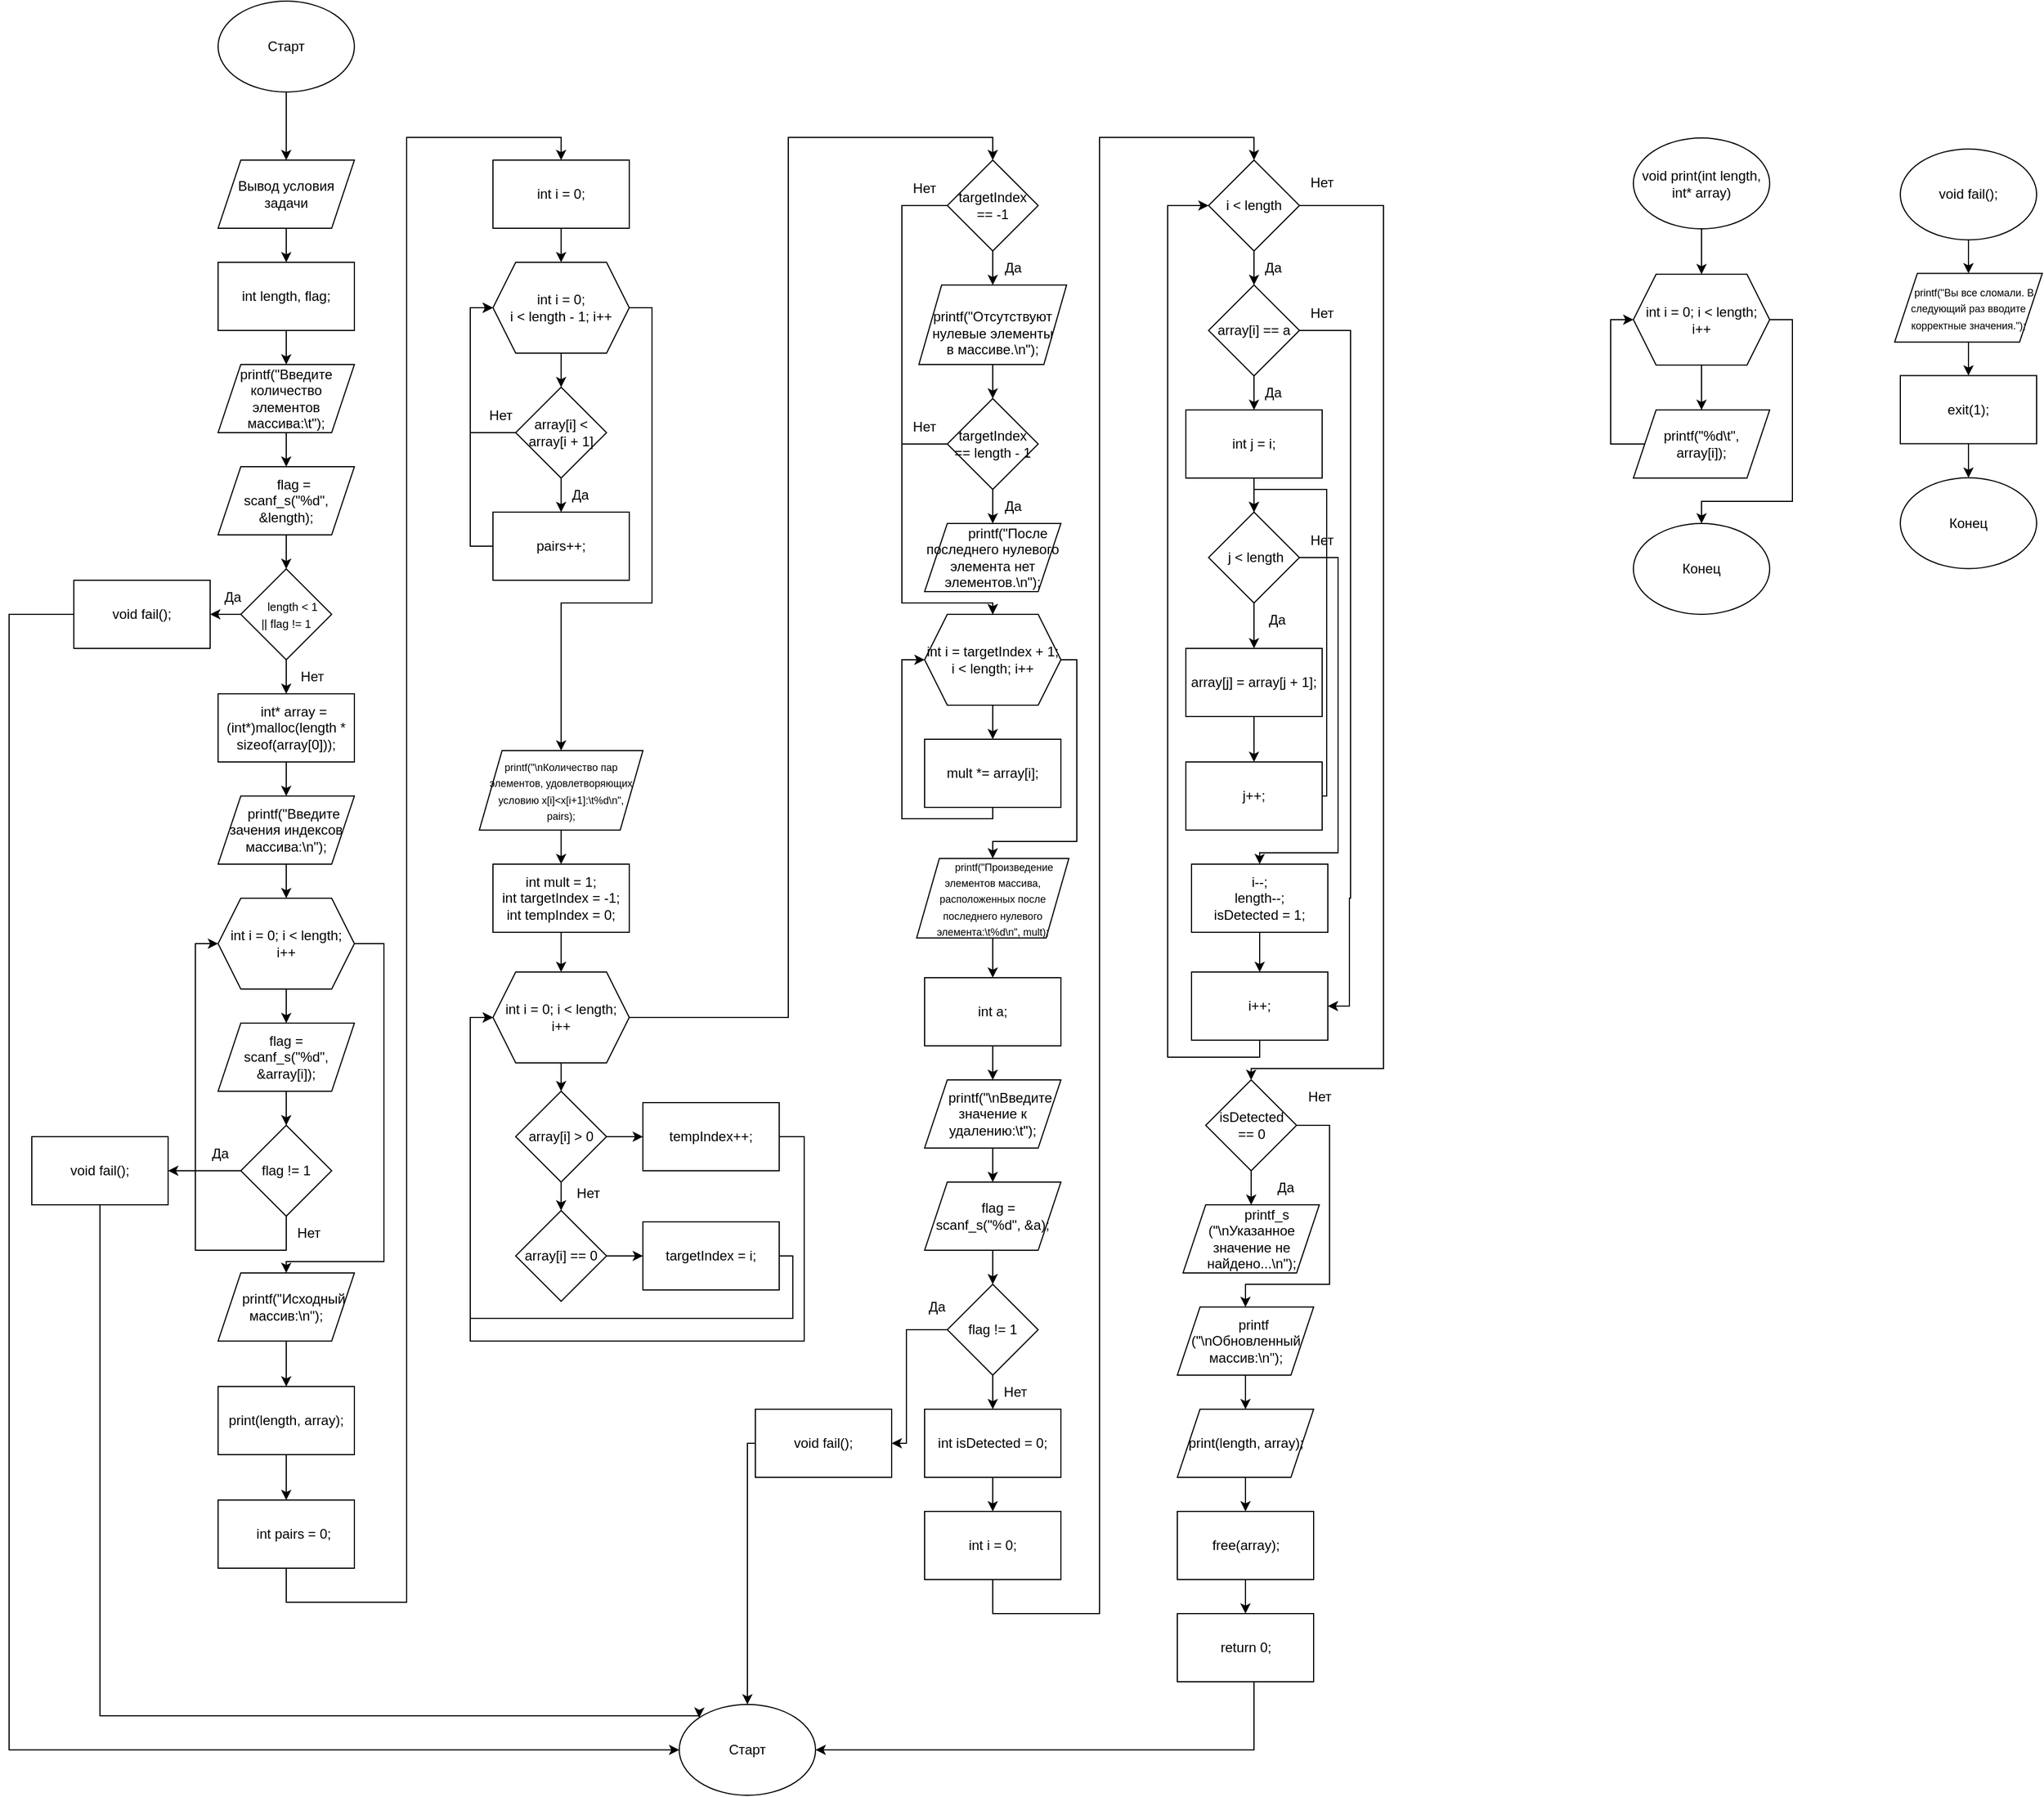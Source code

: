 <mxfile version="22.1.4" type="device">
  <diagram id="C5RBs43oDa-KdzZeNtuy" name="Page-1">
    <mxGraphModel dx="1210" dy="2623" grid="1" gridSize="10" guides="1" tooltips="1" connect="1" arrows="1" fold="1" page="1" pageScale="1" pageWidth="827" pageHeight="1169" math="0" shadow="0">
      <root>
        <mxCell id="WIyWlLk6GJQsqaUBKTNV-0" />
        <mxCell id="WIyWlLk6GJQsqaUBKTNV-1" parent="WIyWlLk6GJQsqaUBKTNV-0" />
        <mxCell id="Y9hDA8jvn1Iqzjb3GO8k-1" style="edgeStyle=orthogonalEdgeStyle;rounded=0;orthogonalLoop=1;jettySize=auto;html=1;entryX=0.5;entryY=0;entryDx=0;entryDy=0;" parent="WIyWlLk6GJQsqaUBKTNV-1" source="Y9hDA8jvn1Iqzjb3GO8k-0" target="Y9hDA8jvn1Iqzjb3GO8k-5" edge="1">
          <mxGeometry relative="1" as="geometry">
            <mxPoint x="414" y="-170" as="targetPoint" />
          </mxGeometry>
        </mxCell>
        <mxCell id="Y9hDA8jvn1Iqzjb3GO8k-0" value="Старт" style="ellipse;whiteSpace=wrap;html=1;" parent="WIyWlLk6GJQsqaUBKTNV-1" vertex="1">
          <mxGeometry x="354" y="-310" width="120" height="80" as="geometry" />
        </mxCell>
        <mxCell id="Y9hDA8jvn1Iqzjb3GO8k-7" style="edgeStyle=orthogonalEdgeStyle;rounded=0;orthogonalLoop=1;jettySize=auto;html=1;entryX=0.5;entryY=0;entryDx=0;entryDy=0;" parent="WIyWlLk6GJQsqaUBKTNV-1" source="Y9hDA8jvn1Iqzjb3GO8k-5" target="Y9hDA8jvn1Iqzjb3GO8k-6" edge="1">
          <mxGeometry relative="1" as="geometry" />
        </mxCell>
        <mxCell id="Y9hDA8jvn1Iqzjb3GO8k-5" value="Вывод условия задачи" style="shape=parallelogram;perimeter=parallelogramPerimeter;whiteSpace=wrap;html=1;fixedSize=1;" parent="WIyWlLk6GJQsqaUBKTNV-1" vertex="1">
          <mxGeometry x="354" y="-170" width="120" height="60" as="geometry" />
        </mxCell>
        <mxCell id="Y9hDA8jvn1Iqzjb3GO8k-30" style="edgeStyle=orthogonalEdgeStyle;rounded=0;orthogonalLoop=1;jettySize=auto;html=1;entryX=0.5;entryY=0;entryDx=0;entryDy=0;" parent="WIyWlLk6GJQsqaUBKTNV-1" source="Y9hDA8jvn1Iqzjb3GO8k-6" target="Y9hDA8jvn1Iqzjb3GO8k-29" edge="1">
          <mxGeometry relative="1" as="geometry" />
        </mxCell>
        <mxCell id="Y9hDA8jvn1Iqzjb3GO8k-6" value="int length, flag;" style="rounded=0;whiteSpace=wrap;html=1;" parent="WIyWlLk6GJQsqaUBKTNV-1" vertex="1">
          <mxGeometry x="354" y="-80" width="120" height="60" as="geometry" />
        </mxCell>
        <mxCell id="Y9hDA8jvn1Iqzjb3GO8k-18" style="edgeStyle=orthogonalEdgeStyle;rounded=0;orthogonalLoop=1;jettySize=auto;html=1;entryX=0.5;entryY=0;entryDx=0;entryDy=0;" parent="WIyWlLk6GJQsqaUBKTNV-1" source="Y9hDA8jvn1Iqzjb3GO8k-9" target="Y9hDA8jvn1Iqzjb3GO8k-16" edge="1">
          <mxGeometry relative="1" as="geometry" />
        </mxCell>
        <mxCell id="Y9hDA8jvn1Iqzjb3GO8k-9" value="exit(1);" style="rounded=0;whiteSpace=wrap;html=1;" parent="WIyWlLk6GJQsqaUBKTNV-1" vertex="1">
          <mxGeometry x="1835" y="19.75" width="120" height="60" as="geometry" />
        </mxCell>
        <mxCell id="Y9hDA8jvn1Iqzjb3GO8k-21" style="edgeStyle=orthogonalEdgeStyle;rounded=0;orthogonalLoop=1;jettySize=auto;html=1;entryX=0.5;entryY=0;entryDx=0;entryDy=0;" parent="WIyWlLk6GJQsqaUBKTNV-1" source="Y9hDA8jvn1Iqzjb3GO8k-13" target="Y9hDA8jvn1Iqzjb3GO8k-20" edge="1">
          <mxGeometry relative="1" as="geometry" />
        </mxCell>
        <mxCell id="SnczwAfLIbJCnH8Hz4EH-12" style="edgeStyle=orthogonalEdgeStyle;rounded=0;orthogonalLoop=1;jettySize=auto;html=1;entryX=1;entryY=0.5;entryDx=0;entryDy=0;" parent="WIyWlLk6GJQsqaUBKTNV-1" source="Y9hDA8jvn1Iqzjb3GO8k-13" target="Y9hDA8jvn1Iqzjb3GO8k-95" edge="1">
          <mxGeometry relative="1" as="geometry" />
        </mxCell>
        <mxCell id="Y9hDA8jvn1Iqzjb3GO8k-13" value="&lt;div&gt;&lt;font style=&quot;font-size: 10px;&quot;&gt;&amp;nbsp; &amp;nbsp; length &amp;lt; 1&lt;/font&gt;&lt;/div&gt;&lt;div&gt;&lt;font style=&quot;font-size: 10px;&quot;&gt;|| flag != 1&lt;/font&gt;&lt;/div&gt;" style="rhombus;whiteSpace=wrap;html=1;" parent="WIyWlLk6GJQsqaUBKTNV-1" vertex="1">
          <mxGeometry x="374" y="190" width="80" height="80" as="geometry" />
        </mxCell>
        <mxCell id="Y9hDA8jvn1Iqzjb3GO8k-22" style="edgeStyle=orthogonalEdgeStyle;rounded=0;orthogonalLoop=1;jettySize=auto;html=1;entryX=0.5;entryY=0;entryDx=0;entryDy=0;" parent="WIyWlLk6GJQsqaUBKTNV-1" source="Y9hDA8jvn1Iqzjb3GO8k-14" target="Y9hDA8jvn1Iqzjb3GO8k-13" edge="1">
          <mxGeometry relative="1" as="geometry" />
        </mxCell>
        <mxCell id="Y9hDA8jvn1Iqzjb3GO8k-14" value="&amp;nbsp; &amp;nbsp; flag = scanf_s(&quot;%d&quot;, &amp;amp;length);" style="shape=parallelogram;perimeter=parallelogramPerimeter;whiteSpace=wrap;html=1;fixedSize=1;" parent="WIyWlLk6GJQsqaUBKTNV-1" vertex="1">
          <mxGeometry x="354" y="100" width="120" height="60" as="geometry" />
        </mxCell>
        <mxCell id="Y9hDA8jvn1Iqzjb3GO8k-17" style="edgeStyle=orthogonalEdgeStyle;rounded=0;orthogonalLoop=1;jettySize=auto;html=1;entryX=0.5;entryY=0;entryDx=0;entryDy=0;" parent="WIyWlLk6GJQsqaUBKTNV-1" source="Y9hDA8jvn1Iqzjb3GO8k-15" target="Y9hDA8jvn1Iqzjb3GO8k-9" edge="1">
          <mxGeometry relative="1" as="geometry" />
        </mxCell>
        <mxCell id="Y9hDA8jvn1Iqzjb3GO8k-15" value="&lt;div&gt;&lt;font style=&quot;font-size: 9px;&quot;&gt;&amp;nbsp; &amp;nbsp; printf(&quot;Вы все сломали. В следующий раз вводите корректные значения.&quot;);&lt;/font&gt;&lt;/div&gt;" style="shape=parallelogram;perimeter=parallelogramPerimeter;whiteSpace=wrap;html=1;fixedSize=1;" parent="WIyWlLk6GJQsqaUBKTNV-1" vertex="1">
          <mxGeometry x="1830" y="-70.25" width="130" height="60.5" as="geometry" />
        </mxCell>
        <mxCell id="Y9hDA8jvn1Iqzjb3GO8k-16" value="Конец" style="ellipse;whiteSpace=wrap;html=1;" parent="WIyWlLk6GJQsqaUBKTNV-1" vertex="1">
          <mxGeometry x="1835" y="109.75" width="120" height="80" as="geometry" />
        </mxCell>
        <mxCell id="Y9hDA8jvn1Iqzjb3GO8k-28" style="edgeStyle=orthogonalEdgeStyle;rounded=0;orthogonalLoop=1;jettySize=auto;html=1;entryX=0.5;entryY=0;entryDx=0;entryDy=0;" parent="WIyWlLk6GJQsqaUBKTNV-1" source="Y9hDA8jvn1Iqzjb3GO8k-20" target="Y9hDA8jvn1Iqzjb3GO8k-26" edge="1">
          <mxGeometry relative="1" as="geometry" />
        </mxCell>
        <mxCell id="Y9hDA8jvn1Iqzjb3GO8k-20" value="&lt;div&gt;&amp;nbsp; &amp;nbsp; int* array = (int*)malloc(length * sizeof(array[0]));&lt;/div&gt;" style="rounded=0;whiteSpace=wrap;html=1;" parent="WIyWlLk6GJQsqaUBKTNV-1" vertex="1">
          <mxGeometry x="354" y="300" width="120" height="60" as="geometry" />
        </mxCell>
        <mxCell id="Y9hDA8jvn1Iqzjb3GO8k-24" value="Да" style="text;html=1;strokeColor=none;fillColor=none;align=center;verticalAlign=middle;whiteSpace=wrap;rounded=0;" parent="WIyWlLk6GJQsqaUBKTNV-1" vertex="1">
          <mxGeometry x="354" y="200" width="26" height="30" as="geometry" />
        </mxCell>
        <mxCell id="Y9hDA8jvn1Iqzjb3GO8k-25" value="Нет" style="text;html=1;strokeColor=none;fillColor=none;align=center;verticalAlign=middle;whiteSpace=wrap;rounded=0;" parent="WIyWlLk6GJQsqaUBKTNV-1" vertex="1">
          <mxGeometry x="418" y="270" width="38" height="30" as="geometry" />
        </mxCell>
        <mxCell id="Y9hDA8jvn1Iqzjb3GO8k-51" style="edgeStyle=orthogonalEdgeStyle;rounded=0;orthogonalLoop=1;jettySize=auto;html=1;entryX=0.5;entryY=0;entryDx=0;entryDy=0;" parent="WIyWlLk6GJQsqaUBKTNV-1" source="Y9hDA8jvn1Iqzjb3GO8k-26" target="sybeG1XCxHjyjcZjiTNF-9" edge="1">
          <mxGeometry relative="1" as="geometry">
            <mxPoint x="414.0" y="480" as="targetPoint" />
          </mxGeometry>
        </mxCell>
        <mxCell id="Y9hDA8jvn1Iqzjb3GO8k-26" value="&lt;div&gt;&amp;nbsp; &amp;nbsp; printf(&quot;Введите зачения индексов массива:\n&quot;);&lt;/div&gt;" style="shape=parallelogram;perimeter=parallelogramPerimeter;whiteSpace=wrap;html=1;fixedSize=1;" parent="WIyWlLk6GJQsqaUBKTNV-1" vertex="1">
          <mxGeometry x="354" y="390" width="120" height="60" as="geometry" />
        </mxCell>
        <mxCell id="Y9hDA8jvn1Iqzjb3GO8k-31" style="edgeStyle=orthogonalEdgeStyle;rounded=0;orthogonalLoop=1;jettySize=auto;html=1;entryX=0.5;entryY=0;entryDx=0;entryDy=0;" parent="WIyWlLk6GJQsqaUBKTNV-1" source="Y9hDA8jvn1Iqzjb3GO8k-29" target="Y9hDA8jvn1Iqzjb3GO8k-14" edge="1">
          <mxGeometry relative="1" as="geometry" />
        </mxCell>
        <mxCell id="Y9hDA8jvn1Iqzjb3GO8k-29" value="printf(&quot;Введите количество элементов массива:\t&quot;);" style="shape=parallelogram;perimeter=parallelogramPerimeter;whiteSpace=wrap;html=1;fixedSize=1;" parent="WIyWlLk6GJQsqaUBKTNV-1" vertex="1">
          <mxGeometry x="354" y="10" width="120" height="60" as="geometry" />
        </mxCell>
        <mxCell id="sybeG1XCxHjyjcZjiTNF-12" style="edgeStyle=orthogonalEdgeStyle;rounded=0;orthogonalLoop=1;jettySize=auto;html=1;entryX=1;entryY=0.5;entryDx=0;entryDy=0;" edge="1" parent="WIyWlLk6GJQsqaUBKTNV-1" source="Y9hDA8jvn1Iqzjb3GO8k-43" target="Y9hDA8jvn1Iqzjb3GO8k-96">
          <mxGeometry relative="1" as="geometry" />
        </mxCell>
        <mxCell id="sybeG1XCxHjyjcZjiTNF-13" style="edgeStyle=orthogonalEdgeStyle;rounded=0;orthogonalLoop=1;jettySize=auto;html=1;exitX=0.5;exitY=1;exitDx=0;exitDy=0;entryX=0;entryY=0.5;entryDx=0;entryDy=0;" edge="1" parent="WIyWlLk6GJQsqaUBKTNV-1" source="Y9hDA8jvn1Iqzjb3GO8k-43" target="sybeG1XCxHjyjcZjiTNF-9">
          <mxGeometry relative="1" as="geometry">
            <Array as="points">
              <mxPoint x="414" y="790" />
              <mxPoint x="334" y="790" />
              <mxPoint x="334" y="520" />
            </Array>
          </mxGeometry>
        </mxCell>
        <mxCell id="Y9hDA8jvn1Iqzjb3GO8k-43" value="flag != 1" style="rhombus;whiteSpace=wrap;html=1;" parent="WIyWlLk6GJQsqaUBKTNV-1" vertex="1">
          <mxGeometry x="374" y="680" width="80" height="80" as="geometry" />
        </mxCell>
        <mxCell id="Y9hDA8jvn1Iqzjb3GO8k-84" style="edgeStyle=orthogonalEdgeStyle;rounded=0;orthogonalLoop=1;jettySize=auto;html=1;entryX=0.5;entryY=0;entryDx=0;entryDy=0;" parent="WIyWlLk6GJQsqaUBKTNV-1" source="Y9hDA8jvn1Iqzjb3GO8k-47" target="Y9hDA8jvn1Iqzjb3GO8k-15" edge="1">
          <mxGeometry relative="1" as="geometry" />
        </mxCell>
        <mxCell id="Y9hDA8jvn1Iqzjb3GO8k-47" value="void fail();" style="ellipse;whiteSpace=wrap;html=1;" parent="WIyWlLk6GJQsqaUBKTNV-1" vertex="1">
          <mxGeometry x="1835" y="-179.75" width="120" height="80" as="geometry" />
        </mxCell>
        <mxCell id="Y9hDA8jvn1Iqzjb3GO8k-55" value="Нет" style="text;html=1;strokeColor=none;fillColor=none;align=center;verticalAlign=middle;whiteSpace=wrap;rounded=0;" parent="WIyWlLk6GJQsqaUBKTNV-1" vertex="1">
          <mxGeometry x="414" y="760" width="40" height="30" as="geometry" />
        </mxCell>
        <mxCell id="Y9hDA8jvn1Iqzjb3GO8k-57" value="Да" style="text;html=1;strokeColor=none;fillColor=none;align=center;verticalAlign=middle;whiteSpace=wrap;rounded=0;" parent="WIyWlLk6GJQsqaUBKTNV-1" vertex="1">
          <mxGeometry x="338" y="690" width="36" height="30" as="geometry" />
        </mxCell>
        <mxCell id="Y9hDA8jvn1Iqzjb3GO8k-93" style="edgeStyle=orthogonalEdgeStyle;rounded=0;orthogonalLoop=1;jettySize=auto;html=1;entryX=0.5;entryY=0;entryDx=0;entryDy=0;" parent="WIyWlLk6GJQsqaUBKTNV-1" source="Y9hDA8jvn1Iqzjb3GO8k-63" target="Y9hDA8jvn1Iqzjb3GO8k-94" edge="1">
          <mxGeometry relative="1" as="geometry">
            <mxPoint x="414" y="900" as="targetPoint" />
          </mxGeometry>
        </mxCell>
        <mxCell id="Y9hDA8jvn1Iqzjb3GO8k-63" value="&lt;div&gt;&amp;nbsp; &amp;nbsp; printf(&quot;Исходный массив:\n&quot;);&lt;/div&gt;" style="shape=parallelogram;perimeter=parallelogramPerimeter;whiteSpace=wrap;html=1;fixedSize=1;" parent="WIyWlLk6GJQsqaUBKTNV-1" vertex="1">
          <mxGeometry x="354" y="810" width="120" height="60" as="geometry" />
        </mxCell>
        <mxCell id="Y9hDA8jvn1Iqzjb3GO8k-87" style="edgeStyle=orthogonalEdgeStyle;rounded=0;orthogonalLoop=1;jettySize=auto;html=1;entryX=0.5;entryY=0;entryDx=0;entryDy=0;exitX=0.5;exitY=1;exitDx=0;exitDy=0;" parent="WIyWlLk6GJQsqaUBKTNV-1" source="sybeG1XCxHjyjcZjiTNF-10" target="Y9hDA8jvn1Iqzjb3GO8k-43" edge="1">
          <mxGeometry relative="1" as="geometry">
            <mxPoint x="414.0" y="840" as="sourcePoint" />
          </mxGeometry>
        </mxCell>
        <mxCell id="Y9hDA8jvn1Iqzjb3GO8k-102" style="edgeStyle=orthogonalEdgeStyle;rounded=0;orthogonalLoop=1;jettySize=auto;html=1;entryX=0.5;entryY=0;entryDx=0;entryDy=0;" parent="WIyWlLk6GJQsqaUBKTNV-1" source="Y9hDA8jvn1Iqzjb3GO8k-94" target="Y9hDA8jvn1Iqzjb3GO8k-101" edge="1">
          <mxGeometry relative="1" as="geometry" />
        </mxCell>
        <mxCell id="Y9hDA8jvn1Iqzjb3GO8k-94" value="&lt;div&gt;print(length, array);&lt;/div&gt;" style="rounded=0;whiteSpace=wrap;html=1;" parent="WIyWlLk6GJQsqaUBKTNV-1" vertex="1">
          <mxGeometry x="354" y="910" width="120" height="60" as="geometry" />
        </mxCell>
        <mxCell id="SnczwAfLIbJCnH8Hz4EH-13" style="edgeStyle=orthogonalEdgeStyle;rounded=0;orthogonalLoop=1;jettySize=auto;html=1;entryX=0;entryY=0.5;entryDx=0;entryDy=0;" parent="WIyWlLk6GJQsqaUBKTNV-1" source="Y9hDA8jvn1Iqzjb3GO8k-95" target="SnczwAfLIbJCnH8Hz4EH-128" edge="1">
          <mxGeometry relative="1" as="geometry">
            <mxPoint x="194" y="1083" as="targetPoint" />
            <Array as="points">
              <mxPoint x="170" y="230" />
              <mxPoint x="170" y="1230" />
            </Array>
          </mxGeometry>
        </mxCell>
        <mxCell id="Y9hDA8jvn1Iqzjb3GO8k-95" value="void fail();" style="rounded=0;whiteSpace=wrap;html=1;" parent="WIyWlLk6GJQsqaUBKTNV-1" vertex="1">
          <mxGeometry x="227" y="200" width="120" height="60" as="geometry" />
        </mxCell>
        <mxCell id="Y9hDA8jvn1Iqzjb3GO8k-97" style="edgeStyle=orthogonalEdgeStyle;rounded=0;orthogonalLoop=1;jettySize=auto;html=1;entryX=0;entryY=0;entryDx=0;entryDy=0;exitX=0.5;exitY=1;exitDx=0;exitDy=0;" parent="WIyWlLk6GJQsqaUBKTNV-1" source="Y9hDA8jvn1Iqzjb3GO8k-96" target="SnczwAfLIbJCnH8Hz4EH-128" edge="1">
          <mxGeometry relative="1" as="geometry">
            <mxPoint x="270" y="1080" as="targetPoint" />
            <Array as="points">
              <mxPoint x="250" y="1200" />
              <mxPoint x="778" y="1200" />
            </Array>
            <mxPoint x="260" y="790" as="sourcePoint" />
          </mxGeometry>
        </mxCell>
        <mxCell id="Y9hDA8jvn1Iqzjb3GO8k-96" value="void fail();" style="rounded=0;whiteSpace=wrap;html=1;" parent="WIyWlLk6GJQsqaUBKTNV-1" vertex="1">
          <mxGeometry x="190" y="690" width="120" height="60" as="geometry" />
        </mxCell>
        <mxCell id="SnczwAfLIbJCnH8Hz4EH-15" style="edgeStyle=orthogonalEdgeStyle;rounded=0;orthogonalLoop=1;jettySize=auto;html=1;entryX=0.5;entryY=0;entryDx=0;entryDy=0;" parent="WIyWlLk6GJQsqaUBKTNV-1" source="Y9hDA8jvn1Iqzjb3GO8k-101" target="Y9hDA8jvn1Iqzjb3GO8k-104" edge="1">
          <mxGeometry relative="1" as="geometry">
            <Array as="points">
              <mxPoint x="414" y="1100" />
              <mxPoint x="520" y="1100" />
              <mxPoint x="520" y="-190" />
              <mxPoint x="656" y="-190" />
            </Array>
          </mxGeometry>
        </mxCell>
        <mxCell id="Y9hDA8jvn1Iqzjb3GO8k-101" value="&amp;nbsp; &amp;nbsp; int pairs = 0;" style="rounded=0;whiteSpace=wrap;html=1;" parent="WIyWlLk6GJQsqaUBKTNV-1" vertex="1">
          <mxGeometry x="354" y="1010" width="120" height="60" as="geometry" />
        </mxCell>
        <mxCell id="Y9hDA8jvn1Iqzjb3GO8k-103" style="edgeStyle=orthogonalEdgeStyle;rounded=0;orthogonalLoop=1;jettySize=auto;html=1;entryX=0.5;entryY=0;entryDx=0;entryDy=0;" parent="WIyWlLk6GJQsqaUBKTNV-1" source="Y9hDA8jvn1Iqzjb3GO8k-104" target="sybeG1XCxHjyjcZjiTNF-15" edge="1">
          <mxGeometry relative="1" as="geometry">
            <mxPoint x="656" y="-70" as="targetPoint" />
          </mxGeometry>
        </mxCell>
        <mxCell id="Y9hDA8jvn1Iqzjb3GO8k-104" value="int i = 0;" style="rounded=0;whiteSpace=wrap;html=1;" parent="WIyWlLk6GJQsqaUBKTNV-1" vertex="1">
          <mxGeometry x="596" y="-170" width="120" height="60" as="geometry" />
        </mxCell>
        <mxCell id="SnczwAfLIbJCnH8Hz4EH-1" style="edgeStyle=orthogonalEdgeStyle;rounded=0;orthogonalLoop=1;jettySize=auto;html=1;entryX=0.5;entryY=0;entryDx=0;entryDy=0;" parent="WIyWlLk6GJQsqaUBKTNV-1" source="Y9hDA8jvn1Iqzjb3GO8k-121" target="SnczwAfLIbJCnH8Hz4EH-0" edge="1">
          <mxGeometry relative="1" as="geometry" />
        </mxCell>
        <mxCell id="Y9hDA8jvn1Iqzjb3GO8k-121" value="&lt;font style=&quot;font-size: 9px;&quot;&gt;printf(&quot;\nКоличество пар элементов, удовлетворяющих условию x[i]&amp;lt;x[i+1]:\t%d\n&quot;,&lt;br&gt;pairs);&lt;/font&gt;" style="shape=parallelogram;perimeter=parallelogramPerimeter;whiteSpace=wrap;html=1;fixedSize=1;" parent="WIyWlLk6GJQsqaUBKTNV-1" vertex="1">
          <mxGeometry x="584" y="350" width="144" height="70" as="geometry" />
        </mxCell>
        <mxCell id="SnczwAfLIbJCnH8Hz4EH-3" style="edgeStyle=orthogonalEdgeStyle;rounded=0;orthogonalLoop=1;jettySize=auto;html=1;entryX=0.5;entryY=0;entryDx=0;entryDy=0;" parent="WIyWlLk6GJQsqaUBKTNV-1" source="SnczwAfLIbJCnH8Hz4EH-0" target="sybeG1XCxHjyjcZjiTNF-26" edge="1">
          <mxGeometry relative="1" as="geometry">
            <mxPoint x="656" y="540" as="targetPoint" />
          </mxGeometry>
        </mxCell>
        <mxCell id="SnczwAfLIbJCnH8Hz4EH-0" value="int mult = 1;&lt;br style=&quot;border-color: var(--border-color); padding: 0px; margin: 0px; text-align: left;&quot;&gt;&lt;span style=&quot;text-align: left;&quot;&gt;int targetIndex = -1;&lt;/span&gt;&lt;br style=&quot;border-color: var(--border-color); padding: 0px; margin: 0px; text-align: left;&quot;&gt;&lt;span style=&quot;text-align: left;&quot;&gt;int tempIndex = 0;&lt;/span&gt;" style="rounded=0;whiteSpace=wrap;html=1;" parent="WIyWlLk6GJQsqaUBKTNV-1" vertex="1">
          <mxGeometry x="596" y="450" width="120" height="60" as="geometry" />
        </mxCell>
        <mxCell id="SnczwAfLIbJCnH8Hz4EH-32" style="edgeStyle=orthogonalEdgeStyle;rounded=0;orthogonalLoop=1;jettySize=auto;html=1;entryX=0.5;entryY=0;entryDx=0;entryDy=0;" parent="WIyWlLk6GJQsqaUBKTNV-1" source="SnczwAfLIbJCnH8Hz4EH-21" target="SnczwAfLIbJCnH8Hz4EH-30" edge="1">
          <mxGeometry relative="1" as="geometry" />
        </mxCell>
        <mxCell id="SnczwAfLIbJCnH8Hz4EH-51" style="edgeStyle=orthogonalEdgeStyle;rounded=0;orthogonalLoop=1;jettySize=auto;html=1;entryX=0.5;entryY=0;entryDx=0;entryDy=0;" parent="WIyWlLk6GJQsqaUBKTNV-1" source="SnczwAfLIbJCnH8Hz4EH-21" target="sybeG1XCxHjyjcZjiTNF-39" edge="1">
          <mxGeometry relative="1" as="geometry">
            <Array as="points">
              <mxPoint x="956" y="-130" />
              <mxPoint x="956" y="220" />
              <mxPoint x="1036" y="220" />
            </Array>
            <mxPoint x="976" y="270" as="targetPoint" />
          </mxGeometry>
        </mxCell>
        <mxCell id="SnczwAfLIbJCnH8Hz4EH-21" value="targetIndex&lt;br&gt;== -1" style="rhombus;whiteSpace=wrap;html=1;" parent="WIyWlLk6GJQsqaUBKTNV-1" vertex="1">
          <mxGeometry x="996" y="-170" width="80" height="80" as="geometry" />
        </mxCell>
        <mxCell id="SnczwAfLIbJCnH8Hz4EH-34" style="edgeStyle=orthogonalEdgeStyle;rounded=0;orthogonalLoop=1;jettySize=auto;html=1;entryX=0.5;entryY=0;entryDx=0;entryDy=0;" parent="WIyWlLk6GJQsqaUBKTNV-1" source="SnczwAfLIbJCnH8Hz4EH-30" target="SnczwAfLIbJCnH8Hz4EH-33" edge="1">
          <mxGeometry relative="1" as="geometry" />
        </mxCell>
        <mxCell id="SnczwAfLIbJCnH8Hz4EH-30" value="&amp;nbsp; &amp;nbsp; &amp;nbsp; &amp;nbsp; printf(&quot;Отсутствуют&lt;br&gt;нулевые элементы&lt;br&gt;в массиве.\n&quot;);" style="shape=parallelogram;perimeter=parallelogramPerimeter;whiteSpace=wrap;html=1;fixedSize=1;" parent="WIyWlLk6GJQsqaUBKTNV-1" vertex="1">
          <mxGeometry x="971" y="-60" width="130" height="70" as="geometry" />
        </mxCell>
        <mxCell id="SnczwAfLIbJCnH8Hz4EH-37" style="edgeStyle=orthogonalEdgeStyle;rounded=0;orthogonalLoop=1;jettySize=auto;html=1;entryX=0.5;entryY=0;entryDx=0;entryDy=0;" parent="WIyWlLk6GJQsqaUBKTNV-1" source="SnczwAfLIbJCnH8Hz4EH-33" target="SnczwAfLIbJCnH8Hz4EH-35" edge="1">
          <mxGeometry relative="1" as="geometry" />
        </mxCell>
        <mxCell id="SnczwAfLIbJCnH8Hz4EH-53" style="edgeStyle=orthogonalEdgeStyle;rounded=0;orthogonalLoop=1;jettySize=auto;html=1;entryX=0.5;entryY=0;entryDx=0;entryDy=0;" parent="WIyWlLk6GJQsqaUBKTNV-1" source="SnczwAfLIbJCnH8Hz4EH-33" target="sybeG1XCxHjyjcZjiTNF-39" edge="1">
          <mxGeometry relative="1" as="geometry">
            <Array as="points">
              <mxPoint x="956" y="80" />
              <mxPoint x="956" y="220" />
              <mxPoint x="1036" y="220" />
            </Array>
            <mxPoint x="976" y="270" as="targetPoint" />
          </mxGeometry>
        </mxCell>
        <mxCell id="SnczwAfLIbJCnH8Hz4EH-33" value="targetIndex&lt;br&gt;== length - 1" style="rhombus;whiteSpace=wrap;html=1;" parent="WIyWlLk6GJQsqaUBKTNV-1" vertex="1">
          <mxGeometry x="996" y="40" width="80" height="80" as="geometry" />
        </mxCell>
        <mxCell id="SnczwAfLIbJCnH8Hz4EH-35" value="&amp;nbsp; &amp;nbsp; &amp;nbsp; &amp;nbsp; printf(&quot;После&lt;br&gt;последнего нулевого&lt;br&gt;элемента нет элементов.\n&quot;);" style="shape=parallelogram;perimeter=parallelogramPerimeter;whiteSpace=wrap;html=1;fixedSize=1;" parent="WIyWlLk6GJQsqaUBKTNV-1" vertex="1">
          <mxGeometry x="976" y="150" width="120" height="60" as="geometry" />
        </mxCell>
        <mxCell id="SnczwAfLIbJCnH8Hz4EH-41" style="edgeStyle=orthogonalEdgeStyle;rounded=0;orthogonalLoop=1;jettySize=auto;html=1;entryX=0.5;entryY=0;entryDx=0;entryDy=0;exitX=0.5;exitY=1;exitDx=0;exitDy=0;" parent="WIyWlLk6GJQsqaUBKTNV-1" source="sybeG1XCxHjyjcZjiTNF-39" target="SnczwAfLIbJCnH8Hz4EH-58" edge="1">
          <mxGeometry relative="1" as="geometry">
            <mxPoint x="1036" y="300" as="sourcePoint" />
            <mxPoint x="1036" y="340" as="targetPoint" />
          </mxGeometry>
        </mxCell>
        <mxCell id="SnczwAfLIbJCnH8Hz4EH-60" style="edgeStyle=orthogonalEdgeStyle;rounded=0;orthogonalLoop=1;jettySize=auto;html=1;entryX=0.5;entryY=0;entryDx=0;entryDy=0;exitX=1;exitY=0.5;exitDx=0;exitDy=0;" parent="WIyWlLk6GJQsqaUBKTNV-1" source="sybeG1XCxHjyjcZjiTNF-39" target="SnczwAfLIbJCnH8Hz4EH-59" edge="1">
          <mxGeometry relative="1" as="geometry">
            <Array as="points">
              <mxPoint x="1110" y="270" />
              <mxPoint x="1110" y="430" />
              <mxPoint x="1036" y="430" />
            </Array>
            <mxPoint x="1076" y="380" as="sourcePoint" />
          </mxGeometry>
        </mxCell>
        <mxCell id="SnczwAfLIbJCnH8Hz4EH-54" value="Да" style="text;html=1;strokeColor=none;fillColor=none;align=center;verticalAlign=middle;whiteSpace=wrap;rounded=0;" parent="WIyWlLk6GJQsqaUBKTNV-1" vertex="1">
          <mxGeometry x="1036" y="120" width="36" height="30" as="geometry" />
        </mxCell>
        <mxCell id="SnczwAfLIbJCnH8Hz4EH-55" value="Да" style="text;html=1;strokeColor=none;fillColor=none;align=center;verticalAlign=middle;whiteSpace=wrap;rounded=0;" parent="WIyWlLk6GJQsqaUBKTNV-1" vertex="1">
          <mxGeometry x="1036" y="-90" width="36" height="30" as="geometry" />
        </mxCell>
        <mxCell id="SnczwAfLIbJCnH8Hz4EH-56" value="Нет" style="text;html=1;strokeColor=none;fillColor=none;align=center;verticalAlign=middle;whiteSpace=wrap;rounded=0;" parent="WIyWlLk6GJQsqaUBKTNV-1" vertex="1">
          <mxGeometry x="956" y="-160" width="40" height="30" as="geometry" />
        </mxCell>
        <mxCell id="SnczwAfLIbJCnH8Hz4EH-57" value="Нет" style="text;html=1;strokeColor=none;fillColor=none;align=center;verticalAlign=middle;whiteSpace=wrap;rounded=0;" parent="WIyWlLk6GJQsqaUBKTNV-1" vertex="1">
          <mxGeometry x="956" y="50" width="40" height="30" as="geometry" />
        </mxCell>
        <mxCell id="sybeG1XCxHjyjcZjiTNF-40" style="edgeStyle=orthogonalEdgeStyle;rounded=0;orthogonalLoop=1;jettySize=auto;html=1;entryX=0;entryY=0.5;entryDx=0;entryDy=0;" edge="1" parent="WIyWlLk6GJQsqaUBKTNV-1" source="SnczwAfLIbJCnH8Hz4EH-58" target="sybeG1XCxHjyjcZjiTNF-39">
          <mxGeometry relative="1" as="geometry">
            <Array as="points">
              <mxPoint x="1036" y="410" />
              <mxPoint x="956" y="410" />
              <mxPoint x="956" y="270" />
            </Array>
          </mxGeometry>
        </mxCell>
        <mxCell id="SnczwAfLIbJCnH8Hz4EH-58" value="mult *= array[i];" style="rounded=0;whiteSpace=wrap;html=1;" parent="WIyWlLk6GJQsqaUBKTNV-1" vertex="1">
          <mxGeometry x="976" y="340" width="120" height="60" as="geometry" />
        </mxCell>
        <mxCell id="SnczwAfLIbJCnH8Hz4EH-73" style="edgeStyle=orthogonalEdgeStyle;rounded=0;orthogonalLoop=1;jettySize=auto;html=1;entryX=0.5;entryY=0;entryDx=0;entryDy=0;" parent="WIyWlLk6GJQsqaUBKTNV-1" source="SnczwAfLIbJCnH8Hz4EH-59" target="SnczwAfLIbJCnH8Hz4EH-64" edge="1">
          <mxGeometry relative="1" as="geometry" />
        </mxCell>
        <mxCell id="SnczwAfLIbJCnH8Hz4EH-59" value="&lt;font style=&quot;font-size: 9px;&quot;&gt;&amp;nbsp; &amp;nbsp; &amp;nbsp; &amp;nbsp; printf(&quot;Произведение элементов массива, расположенных после последнего нулевого элемента:\t%d\n&quot;, mult);&lt;/font&gt;" style="shape=parallelogram;perimeter=parallelogramPerimeter;whiteSpace=wrap;html=1;fixedSize=1;" parent="WIyWlLk6GJQsqaUBKTNV-1" vertex="1">
          <mxGeometry x="969" y="445" width="134" height="70" as="geometry" />
        </mxCell>
        <mxCell id="SnczwAfLIbJCnH8Hz4EH-68" style="edgeStyle=orthogonalEdgeStyle;rounded=0;orthogonalLoop=1;jettySize=auto;html=1;entryX=0.5;entryY=0;entryDx=0;entryDy=0;" parent="WIyWlLk6GJQsqaUBKTNV-1" source="SnczwAfLIbJCnH8Hz4EH-64" target="SnczwAfLIbJCnH8Hz4EH-65" edge="1">
          <mxGeometry relative="1" as="geometry" />
        </mxCell>
        <mxCell id="SnczwAfLIbJCnH8Hz4EH-64" value="int a;" style="rounded=0;whiteSpace=wrap;html=1;" parent="WIyWlLk6GJQsqaUBKTNV-1" vertex="1">
          <mxGeometry x="976" y="550" width="120" height="60" as="geometry" />
        </mxCell>
        <mxCell id="SnczwAfLIbJCnH8Hz4EH-69" style="edgeStyle=orthogonalEdgeStyle;rounded=0;orthogonalLoop=1;jettySize=auto;html=1;entryX=0.5;entryY=0;entryDx=0;entryDy=0;" parent="WIyWlLk6GJQsqaUBKTNV-1" source="SnczwAfLIbJCnH8Hz4EH-65" target="SnczwAfLIbJCnH8Hz4EH-66" edge="1">
          <mxGeometry relative="1" as="geometry" />
        </mxCell>
        <mxCell id="SnczwAfLIbJCnH8Hz4EH-65" value="&amp;nbsp; &amp;nbsp; printf(&quot;\nВведите значение к удалению:\t&quot;);" style="shape=parallelogram;perimeter=parallelogramPerimeter;whiteSpace=wrap;html=1;fixedSize=1;" parent="WIyWlLk6GJQsqaUBKTNV-1" vertex="1">
          <mxGeometry x="976" y="640" width="120" height="60" as="geometry" />
        </mxCell>
        <mxCell id="SnczwAfLIbJCnH8Hz4EH-70" style="edgeStyle=orthogonalEdgeStyle;rounded=0;orthogonalLoop=1;jettySize=auto;html=1;entryX=0.5;entryY=0;entryDx=0;entryDy=0;" parent="WIyWlLk6GJQsqaUBKTNV-1" source="SnczwAfLIbJCnH8Hz4EH-66" target="SnczwAfLIbJCnH8Hz4EH-67" edge="1">
          <mxGeometry relative="1" as="geometry" />
        </mxCell>
        <mxCell id="SnczwAfLIbJCnH8Hz4EH-66" value="&amp;nbsp; &amp;nbsp;flag =&lt;br&gt;scanf_s(&quot;%d&quot;, &amp;amp;a);" style="shape=parallelogram;perimeter=parallelogramPerimeter;whiteSpace=wrap;html=1;fixedSize=1;" parent="WIyWlLk6GJQsqaUBKTNV-1" vertex="1">
          <mxGeometry x="976" y="730" width="120" height="60" as="geometry" />
        </mxCell>
        <mxCell id="SnczwAfLIbJCnH8Hz4EH-72" style="edgeStyle=orthogonalEdgeStyle;rounded=0;orthogonalLoop=1;jettySize=auto;html=1;entryX=0.5;entryY=0;entryDx=0;entryDy=0;" parent="WIyWlLk6GJQsqaUBKTNV-1" source="SnczwAfLIbJCnH8Hz4EH-67" target="SnczwAfLIbJCnH8Hz4EH-71" edge="1">
          <mxGeometry relative="1" as="geometry" />
        </mxCell>
        <mxCell id="SnczwAfLIbJCnH8Hz4EH-76" style="edgeStyle=orthogonalEdgeStyle;rounded=0;orthogonalLoop=1;jettySize=auto;html=1;entryX=1;entryY=0.5;entryDx=0;entryDy=0;" parent="WIyWlLk6GJQsqaUBKTNV-1" source="SnczwAfLIbJCnH8Hz4EH-67" target="SnczwAfLIbJCnH8Hz4EH-109" edge="1">
          <mxGeometry relative="1" as="geometry">
            <mxPoint x="800" y="1270" as="targetPoint" />
            <Array as="points">
              <mxPoint x="960" y="860" />
              <mxPoint x="960" y="960" />
            </Array>
          </mxGeometry>
        </mxCell>
        <mxCell id="SnczwAfLIbJCnH8Hz4EH-67" value="flag != 1" style="rhombus;whiteSpace=wrap;html=1;" parent="WIyWlLk6GJQsqaUBKTNV-1" vertex="1">
          <mxGeometry x="996" y="820" width="80" height="80" as="geometry" />
        </mxCell>
        <mxCell id="SnczwAfLIbJCnH8Hz4EH-71" value="int isDetected = 0;" style="rounded=0;whiteSpace=wrap;html=1;" parent="WIyWlLk6GJQsqaUBKTNV-1" vertex="1">
          <mxGeometry x="976" y="930" width="120" height="60" as="geometry" />
        </mxCell>
        <mxCell id="SnczwAfLIbJCnH8Hz4EH-74" value="Нет" style="text;html=1;strokeColor=none;fillColor=none;align=center;verticalAlign=middle;whiteSpace=wrap;rounded=0;" parent="WIyWlLk6GJQsqaUBKTNV-1" vertex="1">
          <mxGeometry x="1036" y="900" width="40" height="30" as="geometry" />
        </mxCell>
        <mxCell id="SnczwAfLIbJCnH8Hz4EH-75" value="Да" style="text;html=1;strokeColor=none;fillColor=none;align=center;verticalAlign=middle;whiteSpace=wrap;rounded=0;" parent="WIyWlLk6GJQsqaUBKTNV-1" vertex="1">
          <mxGeometry x="969" y="825" width="36" height="30" as="geometry" />
        </mxCell>
        <mxCell id="SnczwAfLIbJCnH8Hz4EH-77" style="edgeStyle=orthogonalEdgeStyle;rounded=0;orthogonalLoop=1;jettySize=auto;html=1;entryX=0.5;entryY=0;entryDx=0;entryDy=0;exitX=0.5;exitY=1;exitDx=0;exitDy=0;" parent="WIyWlLk6GJQsqaUBKTNV-1" source="sybeG1XCxHjyjcZjiTNF-57" target="SnczwAfLIbJCnH8Hz4EH-80" edge="1">
          <mxGeometry relative="1" as="geometry">
            <mxPoint x="1240" y="800" as="sourcePoint" />
            <Array as="points">
              <mxPoint x="1036" y="1110" />
              <mxPoint x="1130" y="1110" />
              <mxPoint x="1130" y="-190" />
              <mxPoint x="1266" y="-190" />
            </Array>
          </mxGeometry>
        </mxCell>
        <mxCell id="SnczwAfLIbJCnH8Hz4EH-79" style="edgeStyle=orthogonalEdgeStyle;rounded=0;orthogonalLoop=1;jettySize=auto;html=1;exitX=0.5;exitY=1;exitDx=0;exitDy=0;entryX=0.5;entryY=0;entryDx=0;entryDy=0;" parent="WIyWlLk6GJQsqaUBKTNV-1" source="SnczwAfLIbJCnH8Hz4EH-80" target="SnczwAfLIbJCnH8Hz4EH-89" edge="1">
          <mxGeometry relative="1" as="geometry">
            <mxPoint x="1266" y="-60" as="targetPoint" />
          </mxGeometry>
        </mxCell>
        <mxCell id="sybeG1XCxHjyjcZjiTNF-62" style="edgeStyle=orthogonalEdgeStyle;rounded=0;orthogonalLoop=1;jettySize=auto;html=1;entryX=0.5;entryY=0;entryDx=0;entryDy=0;" edge="1" parent="WIyWlLk6GJQsqaUBKTNV-1" source="SnczwAfLIbJCnH8Hz4EH-80" target="SnczwAfLIbJCnH8Hz4EH-100">
          <mxGeometry relative="1" as="geometry">
            <Array as="points">
              <mxPoint x="1380" y="-130" />
              <mxPoint x="1380" y="630" />
              <mxPoint x="1264" y="630" />
            </Array>
          </mxGeometry>
        </mxCell>
        <mxCell id="SnczwAfLIbJCnH8Hz4EH-80" value="i &amp;lt; length" style="rhombus;whiteSpace=wrap;html=1;" parent="WIyWlLk6GJQsqaUBKTNV-1" vertex="1">
          <mxGeometry x="1226" y="-170" width="80" height="80" as="geometry" />
        </mxCell>
        <mxCell id="SnczwAfLIbJCnH8Hz4EH-83" value="Да" style="text;html=1;strokeColor=none;fillColor=none;align=center;verticalAlign=middle;whiteSpace=wrap;rounded=0;" parent="WIyWlLk6GJQsqaUBKTNV-1" vertex="1">
          <mxGeometry x="1266" y="-90" width="34" height="30" as="geometry" />
        </mxCell>
        <mxCell id="SnczwAfLIbJCnH8Hz4EH-84" value="Нет" style="text;html=1;strokeColor=none;fillColor=none;align=center;verticalAlign=middle;whiteSpace=wrap;rounded=0;" parent="WIyWlLk6GJQsqaUBKTNV-1" vertex="1">
          <mxGeometry x="1306" y="-165.5" width="40" height="30" as="geometry" />
        </mxCell>
        <mxCell id="SnczwAfLIbJCnH8Hz4EH-85" style="edgeStyle=orthogonalEdgeStyle;rounded=0;orthogonalLoop=1;jettySize=auto;html=1;entryX=0;entryY=0.5;entryDx=0;entryDy=0;exitX=0.5;exitY=1;exitDx=0;exitDy=0;" parent="WIyWlLk6GJQsqaUBKTNV-1" source="sybeG1XCxHjyjcZjiTNF-59" target="SnczwAfLIbJCnH8Hz4EH-80" edge="1">
          <mxGeometry relative="1" as="geometry">
            <Array as="points">
              <mxPoint x="1271" y="620" />
              <mxPoint x="1190" y="620" />
              <mxPoint x="1190" y="-130" />
            </Array>
            <mxPoint x="1271" y="590" as="sourcePoint" />
          </mxGeometry>
        </mxCell>
        <mxCell id="SnczwAfLIbJCnH8Hz4EH-91" style="edgeStyle=orthogonalEdgeStyle;rounded=0;orthogonalLoop=1;jettySize=auto;html=1;entryX=0.5;entryY=0;entryDx=0;entryDy=0;" parent="WIyWlLk6GJQsqaUBKTNV-1" source="SnczwAfLIbJCnH8Hz4EH-89" target="SnczwAfLIbJCnH8Hz4EH-90" edge="1">
          <mxGeometry relative="1" as="geometry" />
        </mxCell>
        <mxCell id="SnczwAfLIbJCnH8Hz4EH-113" style="edgeStyle=orthogonalEdgeStyle;rounded=0;orthogonalLoop=1;jettySize=auto;html=1;entryX=1;entryY=0.5;entryDx=0;entryDy=0;" parent="WIyWlLk6GJQsqaUBKTNV-1" source="SnczwAfLIbJCnH8Hz4EH-89" target="sybeG1XCxHjyjcZjiTNF-59" edge="1">
          <mxGeometry relative="1" as="geometry">
            <Array as="points">
              <mxPoint x="1351" y="-20" />
              <mxPoint x="1351" y="480" />
              <mxPoint x="1350" y="575" />
            </Array>
          </mxGeometry>
        </mxCell>
        <mxCell id="SnczwAfLIbJCnH8Hz4EH-89" value="array[i] == a" style="rhombus;whiteSpace=wrap;html=1;" parent="WIyWlLk6GJQsqaUBKTNV-1" vertex="1">
          <mxGeometry x="1226" y="-60" width="80" height="80" as="geometry" />
        </mxCell>
        <mxCell id="SnczwAfLIbJCnH8Hz4EH-93" style="edgeStyle=orthogonalEdgeStyle;rounded=0;orthogonalLoop=1;jettySize=auto;html=1;entryX=0.5;entryY=0;entryDx=0;entryDy=0;" parent="WIyWlLk6GJQsqaUBKTNV-1" source="SnczwAfLIbJCnH8Hz4EH-90" target="SnczwAfLIbJCnH8Hz4EH-92" edge="1">
          <mxGeometry relative="1" as="geometry" />
        </mxCell>
        <mxCell id="SnczwAfLIbJCnH8Hz4EH-90" value="int j = i;" style="rounded=0;whiteSpace=wrap;html=1;" parent="WIyWlLk6GJQsqaUBKTNV-1" vertex="1">
          <mxGeometry x="1206" y="50" width="120" height="60" as="geometry" />
        </mxCell>
        <mxCell id="SnczwAfLIbJCnH8Hz4EH-95" style="edgeStyle=orthogonalEdgeStyle;rounded=0;orthogonalLoop=1;jettySize=auto;html=1;exitX=0.5;exitY=1;exitDx=0;exitDy=0;entryX=0.5;entryY=0;entryDx=0;entryDy=0;" parent="WIyWlLk6GJQsqaUBKTNV-1" source="SnczwAfLIbJCnH8Hz4EH-92" target="SnczwAfLIbJCnH8Hz4EH-94" edge="1">
          <mxGeometry relative="1" as="geometry" />
        </mxCell>
        <mxCell id="SnczwAfLIbJCnH8Hz4EH-107" style="edgeStyle=orthogonalEdgeStyle;rounded=0;orthogonalLoop=1;jettySize=auto;html=1;entryX=0.5;entryY=0;entryDx=0;entryDy=0;exitX=1;exitY=0.5;exitDx=0;exitDy=0;" parent="WIyWlLk6GJQsqaUBKTNV-1" source="SnczwAfLIbJCnH8Hz4EH-92" target="SnczwAfLIbJCnH8Hz4EH-108" edge="1">
          <mxGeometry relative="1" as="geometry">
            <mxPoint x="1200" y="450" as="targetPoint" />
            <Array as="points">
              <mxPoint x="1340" y="180" />
              <mxPoint x="1340" y="440" />
              <mxPoint x="1271" y="440" />
            </Array>
          </mxGeometry>
        </mxCell>
        <mxCell id="SnczwAfLIbJCnH8Hz4EH-92" value="&amp;nbsp;j &amp;lt; length" style="rhombus;whiteSpace=wrap;html=1;" parent="WIyWlLk6GJQsqaUBKTNV-1" vertex="1">
          <mxGeometry x="1226" y="140" width="80" height="80" as="geometry" />
        </mxCell>
        <mxCell id="SnczwAfLIbJCnH8Hz4EH-106" style="edgeStyle=orthogonalEdgeStyle;rounded=0;orthogonalLoop=1;jettySize=auto;html=1;entryX=0.5;entryY=0;entryDx=0;entryDy=0;" parent="WIyWlLk6GJQsqaUBKTNV-1" source="SnczwAfLIbJCnH8Hz4EH-94" target="SnczwAfLIbJCnH8Hz4EH-105" edge="1">
          <mxGeometry relative="1" as="geometry" />
        </mxCell>
        <mxCell id="SnczwAfLIbJCnH8Hz4EH-94" value="array[j] = array[j + 1];" style="rounded=0;whiteSpace=wrap;html=1;" parent="WIyWlLk6GJQsqaUBKTNV-1" vertex="1">
          <mxGeometry x="1206" y="260" width="120" height="60" as="geometry" />
        </mxCell>
        <mxCell id="SnczwAfLIbJCnH8Hz4EH-96" value="Да" style="text;html=1;strokeColor=none;fillColor=none;align=center;verticalAlign=middle;whiteSpace=wrap;rounded=0;" parent="WIyWlLk6GJQsqaUBKTNV-1" vertex="1">
          <mxGeometry x="1267" y="220" width="39" height="30" as="geometry" />
        </mxCell>
        <mxCell id="SnczwAfLIbJCnH8Hz4EH-97" value="Да" style="text;html=1;strokeColor=none;fillColor=none;align=center;verticalAlign=middle;whiteSpace=wrap;rounded=0;" parent="WIyWlLk6GJQsqaUBKTNV-1" vertex="1">
          <mxGeometry x="1266" y="20" width="34" height="30" as="geometry" />
        </mxCell>
        <mxCell id="SnczwAfLIbJCnH8Hz4EH-103" style="edgeStyle=orthogonalEdgeStyle;rounded=0;orthogonalLoop=1;jettySize=auto;html=1;entryX=0.5;entryY=0;entryDx=0;entryDy=0;" parent="WIyWlLk6GJQsqaUBKTNV-1" source="SnczwAfLIbJCnH8Hz4EH-100" target="SnczwAfLIbJCnH8Hz4EH-102" edge="1">
          <mxGeometry relative="1" as="geometry" />
        </mxCell>
        <mxCell id="SnczwAfLIbJCnH8Hz4EH-119" style="edgeStyle=orthogonalEdgeStyle;rounded=0;orthogonalLoop=1;jettySize=auto;html=1;entryX=0.5;entryY=0;entryDx=0;entryDy=0;" parent="WIyWlLk6GJQsqaUBKTNV-1" source="SnczwAfLIbJCnH8Hz4EH-100" target="SnczwAfLIbJCnH8Hz4EH-118" edge="1">
          <mxGeometry relative="1" as="geometry">
            <Array as="points">
              <mxPoint x="1332.5" y="680" />
              <mxPoint x="1332.5" y="820" />
              <mxPoint x="1258.5" y="820" />
            </Array>
          </mxGeometry>
        </mxCell>
        <mxCell id="SnczwAfLIbJCnH8Hz4EH-100" value="isDetected&lt;br&gt;== 0" style="rhombus;whiteSpace=wrap;html=1;" parent="WIyWlLk6GJQsqaUBKTNV-1" vertex="1">
          <mxGeometry x="1223.5" y="640" width="80" height="80" as="geometry" />
        </mxCell>
        <mxCell id="SnczwAfLIbJCnH8Hz4EH-102" value="&amp;nbsp; &amp;nbsp; &amp;nbsp; &amp;nbsp; printf_s&lt;br&gt;(&quot;\nУказанное значение не найдено...\n&quot;);" style="shape=parallelogram;perimeter=parallelogramPerimeter;whiteSpace=wrap;html=1;fixedSize=1;" parent="WIyWlLk6GJQsqaUBKTNV-1" vertex="1">
          <mxGeometry x="1203.5" y="750" width="120" height="60" as="geometry" />
        </mxCell>
        <mxCell id="SnczwAfLIbJCnH8Hz4EH-104" value="Да" style="text;html=1;strokeColor=none;fillColor=none;align=center;verticalAlign=middle;whiteSpace=wrap;rounded=0;" parent="WIyWlLk6GJQsqaUBKTNV-1" vertex="1">
          <mxGeometry x="1263.5" y="720" width="60" height="30" as="geometry" />
        </mxCell>
        <mxCell id="sybeG1XCxHjyjcZjiTNF-56" style="edgeStyle=orthogonalEdgeStyle;rounded=0;orthogonalLoop=1;jettySize=auto;html=1;entryX=0.5;entryY=0;entryDx=0;entryDy=0;" edge="1" parent="WIyWlLk6GJQsqaUBKTNV-1" source="SnczwAfLIbJCnH8Hz4EH-105" target="SnczwAfLIbJCnH8Hz4EH-92">
          <mxGeometry relative="1" as="geometry">
            <Array as="points">
              <mxPoint x="1330" y="390" />
              <mxPoint x="1330" y="120" />
              <mxPoint x="1266" y="120" />
            </Array>
          </mxGeometry>
        </mxCell>
        <mxCell id="SnczwAfLIbJCnH8Hz4EH-105" value="j++;" style="rounded=0;whiteSpace=wrap;html=1;" parent="WIyWlLk6GJQsqaUBKTNV-1" vertex="1">
          <mxGeometry x="1206" y="360" width="120" height="60" as="geometry" />
        </mxCell>
        <mxCell id="sybeG1XCxHjyjcZjiTNF-60" style="edgeStyle=orthogonalEdgeStyle;rounded=0;orthogonalLoop=1;jettySize=auto;html=1;entryX=0.5;entryY=0;entryDx=0;entryDy=0;" edge="1" parent="WIyWlLk6GJQsqaUBKTNV-1" source="SnczwAfLIbJCnH8Hz4EH-108" target="sybeG1XCxHjyjcZjiTNF-59">
          <mxGeometry relative="1" as="geometry" />
        </mxCell>
        <mxCell id="SnczwAfLIbJCnH8Hz4EH-108" value="i--;&lt;br&gt;&lt;div style=&quot;text-align: center;&quot;&gt;&lt;span style=&quot;text-align: left; background-color: initial;&quot;&gt;length--;&lt;/span&gt;&lt;/div&gt;&lt;span style=&quot;text-align: left;&quot;&gt;isDetected = 1;&lt;/span&gt;" style="rounded=0;whiteSpace=wrap;html=1;" parent="WIyWlLk6GJQsqaUBKTNV-1" vertex="1">
          <mxGeometry x="1211" y="450" width="120" height="60" as="geometry" />
        </mxCell>
        <mxCell id="SnczwAfLIbJCnH8Hz4EH-129" style="edgeStyle=orthogonalEdgeStyle;rounded=0;orthogonalLoop=1;jettySize=auto;html=1;entryX=0.5;entryY=0;entryDx=0;entryDy=0;exitX=0;exitY=0.5;exitDx=0;exitDy=0;" parent="WIyWlLk6GJQsqaUBKTNV-1" source="SnczwAfLIbJCnH8Hz4EH-109" target="SnczwAfLIbJCnH8Hz4EH-128" edge="1">
          <mxGeometry relative="1" as="geometry">
            <Array as="points">
              <mxPoint x="820" y="1010" />
              <mxPoint x="820" y="1010" />
            </Array>
          </mxGeometry>
        </mxCell>
        <mxCell id="SnczwAfLIbJCnH8Hz4EH-109" value="void fail();" style="rounded=0;whiteSpace=wrap;html=1;" parent="WIyWlLk6GJQsqaUBKTNV-1" vertex="1">
          <mxGeometry x="827" y="930" width="120" height="60" as="geometry" />
        </mxCell>
        <mxCell id="SnczwAfLIbJCnH8Hz4EH-112" value="Нет" style="text;html=1;strokeColor=none;fillColor=none;align=center;verticalAlign=middle;whiteSpace=wrap;rounded=0;" parent="WIyWlLk6GJQsqaUBKTNV-1" vertex="1">
          <mxGeometry x="1306" y="150" width="40" height="30" as="geometry" />
        </mxCell>
        <mxCell id="SnczwAfLIbJCnH8Hz4EH-114" value="Нет" style="text;html=1;strokeColor=none;fillColor=none;align=center;verticalAlign=middle;whiteSpace=wrap;rounded=0;" parent="WIyWlLk6GJQsqaUBKTNV-1" vertex="1">
          <mxGeometry x="1306" y="-50" width="40" height="30" as="geometry" />
        </mxCell>
        <mxCell id="SnczwAfLIbJCnH8Hz4EH-116" value="Нет" style="text;html=1;strokeColor=none;fillColor=none;align=center;verticalAlign=middle;whiteSpace=wrap;rounded=0;" parent="WIyWlLk6GJQsqaUBKTNV-1" vertex="1">
          <mxGeometry x="1303.5" y="640" width="40" height="30" as="geometry" />
        </mxCell>
        <mxCell id="SnczwAfLIbJCnH8Hz4EH-122" style="edgeStyle=orthogonalEdgeStyle;rounded=0;orthogonalLoop=1;jettySize=auto;html=1;entryX=0.5;entryY=0;entryDx=0;entryDy=0;" parent="WIyWlLk6GJQsqaUBKTNV-1" source="SnczwAfLIbJCnH8Hz4EH-118" target="sybeG1XCxHjyjcZjiTNF-61" edge="1">
          <mxGeometry relative="1" as="geometry">
            <mxPoint x="1258.5" y="930" as="targetPoint" />
          </mxGeometry>
        </mxCell>
        <mxCell id="SnczwAfLIbJCnH8Hz4EH-118" value="&amp;nbsp; &amp;nbsp; printf&lt;br&gt;(&quot;\nОбновленный&lt;br&gt;массив:\n&quot;);" style="shape=parallelogram;perimeter=parallelogramPerimeter;whiteSpace=wrap;html=1;fixedSize=1;" parent="WIyWlLk6GJQsqaUBKTNV-1" vertex="1">
          <mxGeometry x="1198.5" y="840" width="120" height="60" as="geometry" />
        </mxCell>
        <mxCell id="SnczwAfLIbJCnH8Hz4EH-125" style="edgeStyle=orthogonalEdgeStyle;rounded=0;orthogonalLoop=1;jettySize=auto;html=1;entryX=0.5;entryY=0;entryDx=0;entryDy=0;exitX=0.5;exitY=1;exitDx=0;exitDy=0;" parent="WIyWlLk6GJQsqaUBKTNV-1" source="sybeG1XCxHjyjcZjiTNF-61" target="SnczwAfLIbJCnH8Hz4EH-124" edge="1">
          <mxGeometry relative="1" as="geometry">
            <mxPoint x="1258.5" y="990" as="sourcePoint" />
          </mxGeometry>
        </mxCell>
        <mxCell id="SnczwAfLIbJCnH8Hz4EH-130" style="edgeStyle=orthogonalEdgeStyle;rounded=0;orthogonalLoop=1;jettySize=auto;html=1;entryX=1;entryY=0.5;entryDx=0;entryDy=0;" parent="WIyWlLk6GJQsqaUBKTNV-1" source="SnczwAfLIbJCnH8Hz4EH-123" target="SnczwAfLIbJCnH8Hz4EH-128" edge="1">
          <mxGeometry relative="1" as="geometry">
            <Array as="points">
              <mxPoint x="1266" y="1230" />
            </Array>
          </mxGeometry>
        </mxCell>
        <mxCell id="SnczwAfLIbJCnH8Hz4EH-123" value="return 0;" style="rounded=0;whiteSpace=wrap;html=1;" parent="WIyWlLk6GJQsqaUBKTNV-1" vertex="1">
          <mxGeometry x="1198.5" y="1110" width="120" height="60" as="geometry" />
        </mxCell>
        <mxCell id="SnczwAfLIbJCnH8Hz4EH-126" style="edgeStyle=orthogonalEdgeStyle;rounded=0;orthogonalLoop=1;jettySize=auto;html=1;entryX=0.5;entryY=0;entryDx=0;entryDy=0;" parent="WIyWlLk6GJQsqaUBKTNV-1" source="SnczwAfLIbJCnH8Hz4EH-124" target="SnczwAfLIbJCnH8Hz4EH-123" edge="1">
          <mxGeometry relative="1" as="geometry" />
        </mxCell>
        <mxCell id="SnczwAfLIbJCnH8Hz4EH-124" value="free(array);" style="rounded=0;whiteSpace=wrap;html=1;" parent="WIyWlLk6GJQsqaUBKTNV-1" vertex="1">
          <mxGeometry x="1198.5" y="1020" width="120" height="60" as="geometry" />
        </mxCell>
        <mxCell id="SnczwAfLIbJCnH8Hz4EH-128" value="Старт" style="ellipse;whiteSpace=wrap;html=1;" parent="WIyWlLk6GJQsqaUBKTNV-1" vertex="1">
          <mxGeometry x="760" y="1190" width="120" height="80" as="geometry" />
        </mxCell>
        <mxCell id="sybeG1XCxHjyjcZjiTNF-3" style="edgeStyle=orthogonalEdgeStyle;rounded=0;orthogonalLoop=1;jettySize=auto;html=1;entryX=0.5;entryY=0;entryDx=0;entryDy=0;" edge="1" parent="WIyWlLk6GJQsqaUBKTNV-1" source="sybeG1XCxHjyjcZjiTNF-0" target="sybeG1XCxHjyjcZjiTNF-1">
          <mxGeometry relative="1" as="geometry" />
        </mxCell>
        <mxCell id="sybeG1XCxHjyjcZjiTNF-5" style="edgeStyle=orthogonalEdgeStyle;rounded=0;orthogonalLoop=1;jettySize=auto;html=1;entryX=0.5;entryY=0;entryDx=0;entryDy=0;" edge="1" parent="WIyWlLk6GJQsqaUBKTNV-1" source="sybeG1XCxHjyjcZjiTNF-0" target="sybeG1XCxHjyjcZjiTNF-2">
          <mxGeometry relative="1" as="geometry">
            <Array as="points">
              <mxPoint x="1740" y="-29.5" />
              <mxPoint x="1740" y="130.5" />
              <mxPoint x="1660" y="130.5" />
            </Array>
          </mxGeometry>
        </mxCell>
        <mxCell id="sybeG1XCxHjyjcZjiTNF-0" value="int i = 0; i &amp;lt; length; i++" style="shape=hexagon;perimeter=hexagonPerimeter2;whiteSpace=wrap;html=1;fixedSize=1;" vertex="1" parent="WIyWlLk6GJQsqaUBKTNV-1">
          <mxGeometry x="1600" y="-69.5" width="120" height="80" as="geometry" />
        </mxCell>
        <mxCell id="sybeG1XCxHjyjcZjiTNF-4" style="edgeStyle=orthogonalEdgeStyle;rounded=0;orthogonalLoop=1;jettySize=auto;html=1;entryX=0;entryY=0.5;entryDx=0;entryDy=0;" edge="1" parent="WIyWlLk6GJQsqaUBKTNV-1" source="sybeG1XCxHjyjcZjiTNF-1" target="sybeG1XCxHjyjcZjiTNF-0">
          <mxGeometry relative="1" as="geometry">
            <Array as="points">
              <mxPoint x="1580" y="80.5" />
              <mxPoint x="1580" y="-29.5" />
            </Array>
          </mxGeometry>
        </mxCell>
        <mxCell id="sybeG1XCxHjyjcZjiTNF-1" value="printf(&quot;%d\t&quot;,&lt;br&gt;array[i]);" style="shape=parallelogram;perimeter=parallelogramPerimeter;whiteSpace=wrap;html=1;fixedSize=1;" vertex="1" parent="WIyWlLk6GJQsqaUBKTNV-1">
          <mxGeometry x="1600" y="50" width="120" height="60" as="geometry" />
        </mxCell>
        <mxCell id="sybeG1XCxHjyjcZjiTNF-2" value="Конец" style="ellipse;whiteSpace=wrap;html=1;" vertex="1" parent="WIyWlLk6GJQsqaUBKTNV-1">
          <mxGeometry x="1600" y="150" width="120" height="80" as="geometry" />
        </mxCell>
        <mxCell id="sybeG1XCxHjyjcZjiTNF-7" style="edgeStyle=orthogonalEdgeStyle;rounded=0;orthogonalLoop=1;jettySize=auto;html=1;entryX=0.5;entryY=0;entryDx=0;entryDy=0;" edge="1" parent="WIyWlLk6GJQsqaUBKTNV-1" source="sybeG1XCxHjyjcZjiTNF-6" target="sybeG1XCxHjyjcZjiTNF-0">
          <mxGeometry relative="1" as="geometry" />
        </mxCell>
        <mxCell id="sybeG1XCxHjyjcZjiTNF-6" value="&lt;div&gt;void print(int length, int* array)&lt;/div&gt;" style="ellipse;whiteSpace=wrap;html=1;" vertex="1" parent="WIyWlLk6GJQsqaUBKTNV-1">
          <mxGeometry x="1600" y="-189.5" width="120" height="80" as="geometry" />
        </mxCell>
        <mxCell id="sybeG1XCxHjyjcZjiTNF-11" value="" style="edgeStyle=orthogonalEdgeStyle;rounded=0;orthogonalLoop=1;jettySize=auto;html=1;" edge="1" parent="WIyWlLk6GJQsqaUBKTNV-1" source="sybeG1XCxHjyjcZjiTNF-9" target="sybeG1XCxHjyjcZjiTNF-10">
          <mxGeometry relative="1" as="geometry" />
        </mxCell>
        <mxCell id="sybeG1XCxHjyjcZjiTNF-14" style="edgeStyle=orthogonalEdgeStyle;rounded=0;orthogonalLoop=1;jettySize=auto;html=1;entryX=0.5;entryY=0;entryDx=0;entryDy=0;" edge="1" parent="WIyWlLk6GJQsqaUBKTNV-1" source="sybeG1XCxHjyjcZjiTNF-9" target="Y9hDA8jvn1Iqzjb3GO8k-63">
          <mxGeometry relative="1" as="geometry">
            <Array as="points">
              <mxPoint x="500" y="520" />
              <mxPoint x="500" y="800" />
              <mxPoint x="414" y="800" />
            </Array>
          </mxGeometry>
        </mxCell>
        <mxCell id="sybeG1XCxHjyjcZjiTNF-9" value="int i = 0; i &amp;lt; length; i++" style="shape=hexagon;perimeter=hexagonPerimeter2;whiteSpace=wrap;html=1;fixedSize=1;" vertex="1" parent="WIyWlLk6GJQsqaUBKTNV-1">
          <mxGeometry x="354" y="480" width="120" height="80" as="geometry" />
        </mxCell>
        <mxCell id="sybeG1XCxHjyjcZjiTNF-10" value="flag =&lt;br&gt;scanf_s(&quot;%d&quot;, &amp;amp;array[i]);" style="shape=parallelogram;perimeter=parallelogramPerimeter;whiteSpace=wrap;html=1;fixedSize=1;" vertex="1" parent="WIyWlLk6GJQsqaUBKTNV-1">
          <mxGeometry x="354" y="590" width="120" height="60" as="geometry" />
        </mxCell>
        <mxCell id="sybeG1XCxHjyjcZjiTNF-17" style="edgeStyle=orthogonalEdgeStyle;rounded=0;orthogonalLoop=1;jettySize=auto;html=1;entryX=0.5;entryY=0;entryDx=0;entryDy=0;" edge="1" parent="WIyWlLk6GJQsqaUBKTNV-1" source="sybeG1XCxHjyjcZjiTNF-15" target="sybeG1XCxHjyjcZjiTNF-16">
          <mxGeometry relative="1" as="geometry" />
        </mxCell>
        <mxCell id="sybeG1XCxHjyjcZjiTNF-15" value="int i = 0;&lt;br&gt;i &amp;lt; length - 1; i++" style="shape=hexagon;perimeter=hexagonPerimeter2;whiteSpace=wrap;html=1;fixedSize=1;" vertex="1" parent="WIyWlLk6GJQsqaUBKTNV-1">
          <mxGeometry x="596" y="-80" width="120" height="80" as="geometry" />
        </mxCell>
        <mxCell id="sybeG1XCxHjyjcZjiTNF-19" style="edgeStyle=orthogonalEdgeStyle;rounded=0;orthogonalLoop=1;jettySize=auto;html=1;entryX=0.5;entryY=0;entryDx=0;entryDy=0;" edge="1" parent="WIyWlLk6GJQsqaUBKTNV-1" source="sybeG1XCxHjyjcZjiTNF-16" target="sybeG1XCxHjyjcZjiTNF-18">
          <mxGeometry relative="1" as="geometry" />
        </mxCell>
        <mxCell id="sybeG1XCxHjyjcZjiTNF-23" style="edgeStyle=orthogonalEdgeStyle;rounded=0;orthogonalLoop=1;jettySize=auto;html=1;entryX=0;entryY=0.5;entryDx=0;entryDy=0;" edge="1" parent="WIyWlLk6GJQsqaUBKTNV-1" source="sybeG1XCxHjyjcZjiTNF-16" target="sybeG1XCxHjyjcZjiTNF-15">
          <mxGeometry relative="1" as="geometry">
            <Array as="points">
              <mxPoint x="576" y="70" />
              <mxPoint x="576" y="-40" />
            </Array>
          </mxGeometry>
        </mxCell>
        <mxCell id="sybeG1XCxHjyjcZjiTNF-16" value="array[i] &amp;lt; array[i + 1]" style="rhombus;whiteSpace=wrap;html=1;" vertex="1" parent="WIyWlLk6GJQsqaUBKTNV-1">
          <mxGeometry x="616" y="30" width="80" height="80" as="geometry" />
        </mxCell>
        <mxCell id="sybeG1XCxHjyjcZjiTNF-20" style="edgeStyle=orthogonalEdgeStyle;rounded=0;orthogonalLoop=1;jettySize=auto;html=1;entryX=0;entryY=0.5;entryDx=0;entryDy=0;" edge="1" parent="WIyWlLk6GJQsqaUBKTNV-1" source="sybeG1XCxHjyjcZjiTNF-18" target="sybeG1XCxHjyjcZjiTNF-15">
          <mxGeometry relative="1" as="geometry">
            <mxPoint x="560" y="10" as="targetPoint" />
            <Array as="points">
              <mxPoint x="576" y="170" />
              <mxPoint x="576" y="-40" />
            </Array>
          </mxGeometry>
        </mxCell>
        <mxCell id="sybeG1XCxHjyjcZjiTNF-25" style="edgeStyle=orthogonalEdgeStyle;rounded=0;orthogonalLoop=1;jettySize=auto;html=1;entryX=0.5;entryY=0;entryDx=0;entryDy=0;exitX=1;exitY=0.5;exitDx=0;exitDy=0;" edge="1" parent="WIyWlLk6GJQsqaUBKTNV-1" source="sybeG1XCxHjyjcZjiTNF-15" target="Y9hDA8jvn1Iqzjb3GO8k-121">
          <mxGeometry relative="1" as="geometry">
            <Array as="points">
              <mxPoint x="736" y="-40" />
              <mxPoint x="736" y="220" />
              <mxPoint x="656" y="220" />
            </Array>
          </mxGeometry>
        </mxCell>
        <mxCell id="sybeG1XCxHjyjcZjiTNF-18" value="pairs++;" style="rounded=0;whiteSpace=wrap;html=1;" vertex="1" parent="WIyWlLk6GJQsqaUBKTNV-1">
          <mxGeometry x="596" y="140" width="120" height="60" as="geometry" />
        </mxCell>
        <mxCell id="sybeG1XCxHjyjcZjiTNF-21" value="Да" style="text;html=1;strokeColor=none;fillColor=none;align=center;verticalAlign=middle;whiteSpace=wrap;rounded=0;" vertex="1" parent="WIyWlLk6GJQsqaUBKTNV-1">
          <mxGeometry x="660" y="110" width="26" height="30" as="geometry" />
        </mxCell>
        <mxCell id="sybeG1XCxHjyjcZjiTNF-22" value="Нет" style="text;html=1;strokeColor=none;fillColor=none;align=center;verticalAlign=middle;whiteSpace=wrap;rounded=0;" vertex="1" parent="WIyWlLk6GJQsqaUBKTNV-1">
          <mxGeometry x="590" y="40" width="26" height="30" as="geometry" />
        </mxCell>
        <mxCell id="sybeG1XCxHjyjcZjiTNF-29" style="edgeStyle=orthogonalEdgeStyle;rounded=0;orthogonalLoop=1;jettySize=auto;html=1;entryX=0.5;entryY=0;entryDx=0;entryDy=0;" edge="1" parent="WIyWlLk6GJQsqaUBKTNV-1" source="sybeG1XCxHjyjcZjiTNF-26" target="sybeG1XCxHjyjcZjiTNF-28">
          <mxGeometry relative="1" as="geometry" />
        </mxCell>
        <mxCell id="sybeG1XCxHjyjcZjiTNF-38" style="edgeStyle=orthogonalEdgeStyle;rounded=0;orthogonalLoop=1;jettySize=auto;html=1;exitX=1;exitY=0.5;exitDx=0;exitDy=0;entryX=0.5;entryY=0;entryDx=0;entryDy=0;" edge="1" parent="WIyWlLk6GJQsqaUBKTNV-1" source="sybeG1XCxHjyjcZjiTNF-26" target="SnczwAfLIbJCnH8Hz4EH-21">
          <mxGeometry relative="1" as="geometry" />
        </mxCell>
        <mxCell id="sybeG1XCxHjyjcZjiTNF-26" value="int i = 0; i &amp;lt; length; i++" style="shape=hexagon;perimeter=hexagonPerimeter2;whiteSpace=wrap;html=1;fixedSize=1;" vertex="1" parent="WIyWlLk6GJQsqaUBKTNV-1">
          <mxGeometry x="596" y="545" width="120" height="80" as="geometry" />
        </mxCell>
        <mxCell id="sybeG1XCxHjyjcZjiTNF-35" style="edgeStyle=orthogonalEdgeStyle;rounded=0;orthogonalLoop=1;jettySize=auto;html=1;entryX=0;entryY=0.5;entryDx=0;entryDy=0;" edge="1" parent="WIyWlLk6GJQsqaUBKTNV-1" source="sybeG1XCxHjyjcZjiTNF-27" target="sybeG1XCxHjyjcZjiTNF-32">
          <mxGeometry relative="1" as="geometry" />
        </mxCell>
        <mxCell id="sybeG1XCxHjyjcZjiTNF-27" value="array[i] == 0" style="rhombus;whiteSpace=wrap;html=1;" vertex="1" parent="WIyWlLk6GJQsqaUBKTNV-1">
          <mxGeometry x="616" y="755" width="80" height="80" as="geometry" />
        </mxCell>
        <mxCell id="sybeG1XCxHjyjcZjiTNF-30" style="edgeStyle=orthogonalEdgeStyle;rounded=0;orthogonalLoop=1;jettySize=auto;html=1;entryX=0.5;entryY=0;entryDx=0;entryDy=0;" edge="1" parent="WIyWlLk6GJQsqaUBKTNV-1" source="sybeG1XCxHjyjcZjiTNF-28" target="sybeG1XCxHjyjcZjiTNF-27">
          <mxGeometry relative="1" as="geometry" />
        </mxCell>
        <mxCell id="sybeG1XCxHjyjcZjiTNF-34" style="edgeStyle=orthogonalEdgeStyle;rounded=0;orthogonalLoop=1;jettySize=auto;html=1;entryX=0;entryY=0.5;entryDx=0;entryDy=0;" edge="1" parent="WIyWlLk6GJQsqaUBKTNV-1" source="sybeG1XCxHjyjcZjiTNF-28" target="sybeG1XCxHjyjcZjiTNF-33">
          <mxGeometry relative="1" as="geometry" />
        </mxCell>
        <mxCell id="sybeG1XCxHjyjcZjiTNF-28" value="array[i] &amp;gt; 0" style="rhombus;whiteSpace=wrap;html=1;" vertex="1" parent="WIyWlLk6GJQsqaUBKTNV-1">
          <mxGeometry x="616" y="650" width="80" height="80" as="geometry" />
        </mxCell>
        <mxCell id="sybeG1XCxHjyjcZjiTNF-31" value="Нет" style="text;html=1;strokeColor=none;fillColor=none;align=center;verticalAlign=middle;whiteSpace=wrap;rounded=0;" vertex="1" parent="WIyWlLk6GJQsqaUBKTNV-1">
          <mxGeometry x="660" y="725" width="40" height="30" as="geometry" />
        </mxCell>
        <mxCell id="sybeG1XCxHjyjcZjiTNF-37" style="edgeStyle=orthogonalEdgeStyle;rounded=0;orthogonalLoop=1;jettySize=auto;html=1;entryX=0;entryY=0.5;entryDx=0;entryDy=0;" edge="1" parent="WIyWlLk6GJQsqaUBKTNV-1" source="sybeG1XCxHjyjcZjiTNF-32" target="sybeG1XCxHjyjcZjiTNF-26">
          <mxGeometry relative="1" as="geometry">
            <mxPoint x="590" y="650" as="targetPoint" />
            <Array as="points">
              <mxPoint x="860" y="795" />
              <mxPoint x="860" y="850" />
              <mxPoint x="576" y="850" />
              <mxPoint x="576" y="585" />
            </Array>
          </mxGeometry>
        </mxCell>
        <mxCell id="sybeG1XCxHjyjcZjiTNF-32" value="targetIndex = i;" style="rounded=0;whiteSpace=wrap;html=1;" vertex="1" parent="WIyWlLk6GJQsqaUBKTNV-1">
          <mxGeometry x="728" y="765" width="120" height="60" as="geometry" />
        </mxCell>
        <mxCell id="sybeG1XCxHjyjcZjiTNF-36" style="edgeStyle=orthogonalEdgeStyle;rounded=0;orthogonalLoop=1;jettySize=auto;html=1;entryX=0;entryY=0.5;entryDx=0;entryDy=0;" edge="1" parent="WIyWlLk6GJQsqaUBKTNV-1" source="sybeG1XCxHjyjcZjiTNF-33" target="sybeG1XCxHjyjcZjiTNF-26">
          <mxGeometry relative="1" as="geometry">
            <Array as="points">
              <mxPoint x="870" y="690" />
              <mxPoint x="870" y="870" />
              <mxPoint x="576" y="870" />
              <mxPoint x="576" y="585" />
            </Array>
          </mxGeometry>
        </mxCell>
        <mxCell id="sybeG1XCxHjyjcZjiTNF-33" value="tempIndex++;" style="rounded=0;whiteSpace=wrap;html=1;" vertex="1" parent="WIyWlLk6GJQsqaUBKTNV-1">
          <mxGeometry x="728" y="660" width="120" height="60" as="geometry" />
        </mxCell>
        <mxCell id="sybeG1XCxHjyjcZjiTNF-39" value="int i = targetIndex + 1; i &amp;lt; length; i++" style="shape=hexagon;perimeter=hexagonPerimeter2;whiteSpace=wrap;html=1;fixedSize=1;" vertex="1" parent="WIyWlLk6GJQsqaUBKTNV-1">
          <mxGeometry x="976" y="230" width="120" height="80" as="geometry" />
        </mxCell>
        <mxCell id="sybeG1XCxHjyjcZjiTNF-58" style="edgeStyle=orthogonalEdgeStyle;rounded=0;orthogonalLoop=1;jettySize=auto;html=1;exitX=0.5;exitY=1;exitDx=0;exitDy=0;entryX=0.5;entryY=0;entryDx=0;entryDy=0;" edge="1" parent="WIyWlLk6GJQsqaUBKTNV-1" source="SnczwAfLIbJCnH8Hz4EH-71" target="sybeG1XCxHjyjcZjiTNF-57">
          <mxGeometry relative="1" as="geometry">
            <mxPoint x="1054" y="1165" as="sourcePoint" />
          </mxGeometry>
        </mxCell>
        <mxCell id="sybeG1XCxHjyjcZjiTNF-57" value="int i&amp;nbsp;= 0;" style="rounded=0;whiteSpace=wrap;html=1;" vertex="1" parent="WIyWlLk6GJQsqaUBKTNV-1">
          <mxGeometry x="976" y="1020" width="120" height="60" as="geometry" />
        </mxCell>
        <mxCell id="sybeG1XCxHjyjcZjiTNF-59" value="i++;" style="rounded=0;whiteSpace=wrap;html=1;" vertex="1" parent="WIyWlLk6GJQsqaUBKTNV-1">
          <mxGeometry x="1211" y="545" width="120" height="60" as="geometry" />
        </mxCell>
        <mxCell id="sybeG1XCxHjyjcZjiTNF-61" value="print(length, array);" style="shape=parallelogram;perimeter=parallelogramPerimeter;whiteSpace=wrap;html=1;fixedSize=1;" vertex="1" parent="WIyWlLk6GJQsqaUBKTNV-1">
          <mxGeometry x="1198.5" y="930" width="120" height="60" as="geometry" />
        </mxCell>
      </root>
    </mxGraphModel>
  </diagram>
</mxfile>

